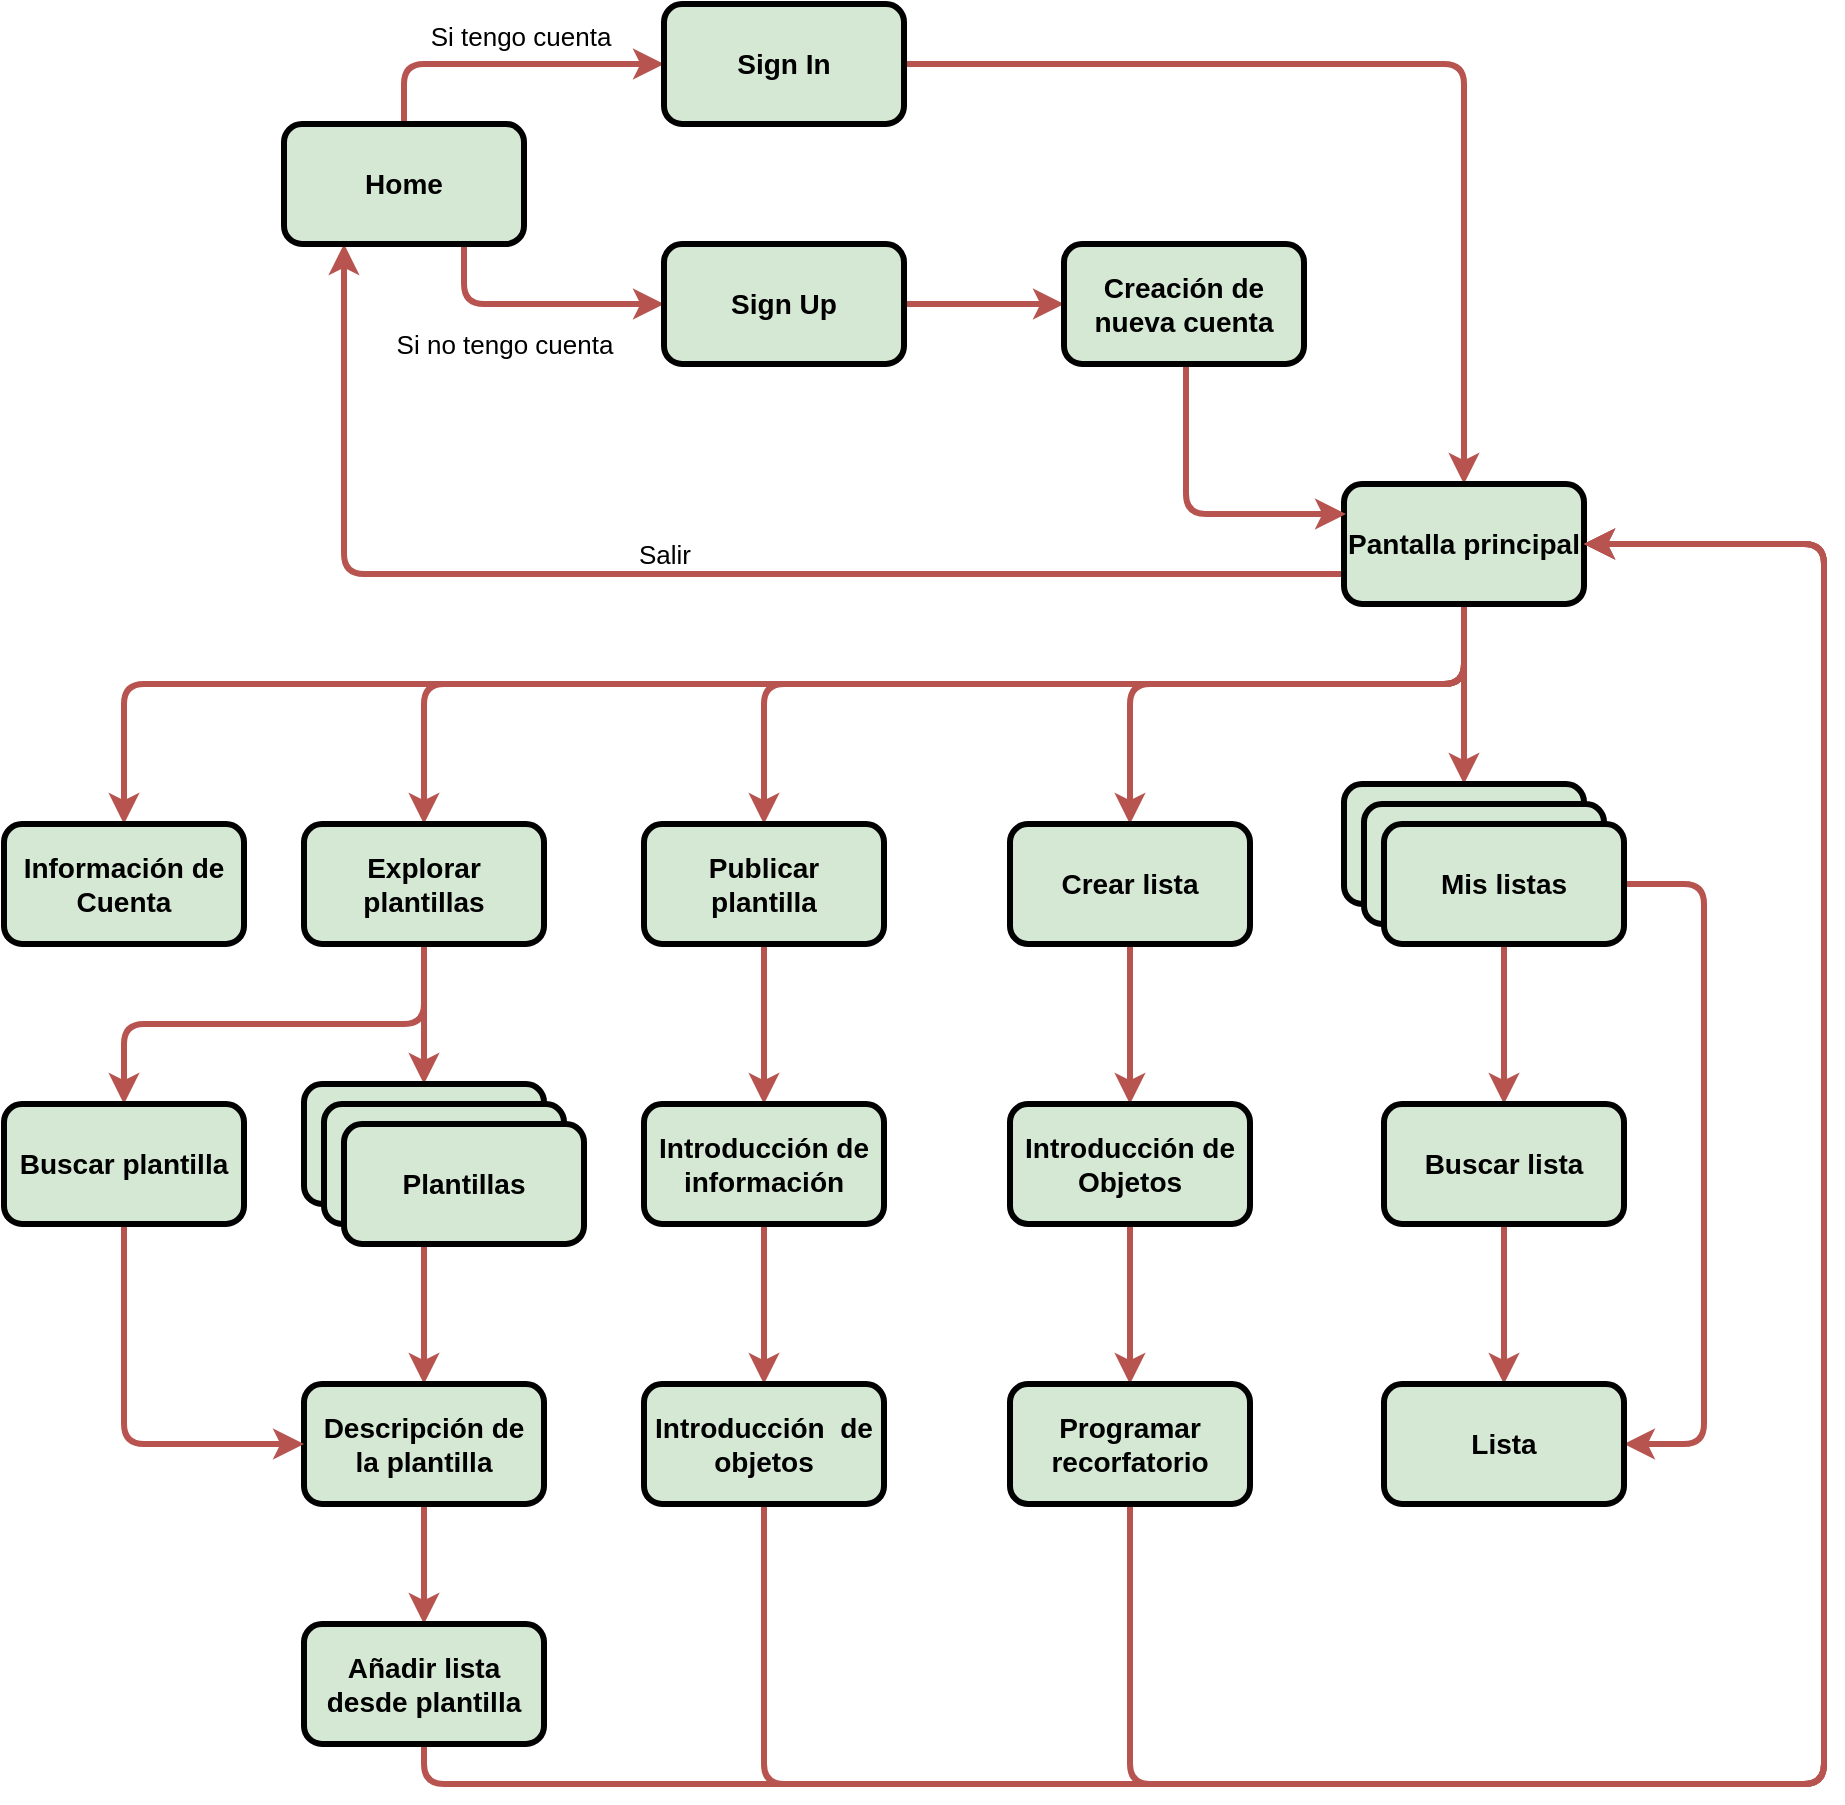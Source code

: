 <mxfile version="12.3.2" type="google" pages="1"><diagram id="U19auB5hQg0OxHUZx0O8" name="Page-1"><mxGraphModel dx="2178" dy="790" grid="1" gridSize="10" guides="1" tooltips="1" connect="1" arrows="1" fold="1" page="1" pageScale="1" pageWidth="827" pageHeight="1169" math="0" shadow="0"><root><mxCell id="0"/><mxCell id="1" parent="0"/><mxCell id="VNmKtHceqPt3xn79NUjo-8" value="" style="edgeStyle=orthogonalEdgeStyle;orthogonalLoop=1;jettySize=auto;html=1;strokeWidth=3;exitX=0.75;exitY=1;exitDx=0;exitDy=0;entryX=0;entryY=0.5;entryDx=0;entryDy=0;rounded=1;fillColor=#f8cecc;strokeColor=#b85450;" edge="1" parent="1" source="VNmKtHceqPt3xn79NUjo-10" target="VNmKtHceqPt3xn79NUjo-7"><mxGeometry relative="1" as="geometry"><Array as="points"><mxPoint x="140" y="250"/></Array></mxGeometry></mxCell><mxCell id="VNmKtHceqPt3xn79NUjo-11" value="" style="edgeStyle=orthogonalEdgeStyle;rounded=1;orthogonalLoop=1;jettySize=auto;html=1;strokeWidth=3;entryX=0.5;entryY=0;entryDx=0;entryDy=0;startArrow=classic;startFill=1;endArrow=none;endFill=0;fillColor=#f8cecc;strokeColor=#b85450;" edge="1" parent="1" source="VNmKtHceqPt3xn79NUjo-1" target="VNmKtHceqPt3xn79NUjo-10"><mxGeometry relative="1" as="geometry"/></mxCell><mxCell id="VNmKtHceqPt3xn79NUjo-15" value="&lt;font style=&quot;font-size: 13px&quot; face=&quot;Arial&quot;&gt;Si tengo cuenta&lt;/font&gt;" style="text;html=1;align=center;verticalAlign=middle;resizable=0;points=[];;labelBackgroundColor=#ffffff;" vertex="1" connectable="0" parent="VNmKtHceqPt3xn79NUjo-11"><mxGeometry x="0.013" y="1" relative="1" as="geometry"><mxPoint x="9" y="-15" as="offset"/></mxGeometry></mxCell><mxCell id="VNmKtHceqPt3xn79NUjo-23" value="" style="edgeStyle=orthogonalEdgeStyle;rounded=1;orthogonalLoop=1;jettySize=auto;html=1;startArrow=none;startFill=0;endArrow=classic;endFill=1;strokeWidth=3;fillColor=#f8cecc;strokeColor=#b85450;" edge="1" parent="1" source="VNmKtHceqPt3xn79NUjo-1" target="VNmKtHceqPt3xn79NUjo-22"><mxGeometry relative="1" as="geometry"/></mxCell><mxCell id="VNmKtHceqPt3xn79NUjo-1" value="&lt;font face=&quot;Arial&quot;&gt;&lt;b&gt;&lt;font style=&quot;font-size: 14px&quot;&gt;Sign In&lt;/font&gt;&lt;/b&gt;&lt;br&gt;&lt;/font&gt;" style="rounded=1;whiteSpace=wrap;html=1;strokeWidth=3;fillColor=#d5e8d4;strokeColor=#000000;" vertex="1" parent="1"><mxGeometry x="240" y="100" width="120" height="60" as="geometry"/></mxCell><mxCell id="VNmKtHceqPt3xn79NUjo-25" style="edgeStyle=orthogonalEdgeStyle;rounded=1;orthogonalLoop=1;jettySize=auto;html=1;exitX=0.5;exitY=1;exitDx=0;exitDy=0;entryX=0.5;entryY=0;entryDx=0;entryDy=0;startArrow=none;startFill=0;endArrow=classic;endFill=1;strokeWidth=3;fillColor=#f8cecc;strokeColor=#b85450;" edge="1" parent="1" source="VNmKtHceqPt3xn79NUjo-22" target="VNmKtHceqPt3xn79NUjo-18"><mxGeometry relative="1" as="geometry"/></mxCell><mxCell id="VNmKtHceqPt3xn79NUjo-27" value="" style="edgeStyle=orthogonalEdgeStyle;rounded=1;orthogonalLoop=1;jettySize=auto;html=1;startArrow=none;startFill=0;endArrow=classic;endFill=1;strokeWidth=3;fillColor=#f8cecc;strokeColor=#b85450;" edge="1" parent="1" source="VNmKtHceqPt3xn79NUjo-22" target="VNmKtHceqPt3xn79NUjo-26"><mxGeometry relative="1" as="geometry"><Array as="points"><mxPoint x="640" y="440"/><mxPoint x="473" y="440"/></Array></mxGeometry></mxCell><mxCell id="VNmKtHceqPt3xn79NUjo-33" value="" style="edgeStyle=orthogonalEdgeStyle;rounded=1;orthogonalLoop=1;jettySize=auto;html=1;startArrow=none;startFill=0;endArrow=classic;endFill=1;strokeWidth=3;fillColor=#f8cecc;strokeColor=#b85450;" edge="1" parent="1" source="VNmKtHceqPt3xn79NUjo-22" target="VNmKtHceqPt3xn79NUjo-32"><mxGeometry relative="1" as="geometry"><Array as="points"><mxPoint x="640" y="440"/><mxPoint x="290" y="440"/></Array></mxGeometry></mxCell><mxCell id="VNmKtHceqPt3xn79NUjo-43" style="edgeStyle=orthogonalEdgeStyle;rounded=1;orthogonalLoop=1;jettySize=auto;html=1;exitX=0.5;exitY=1;exitDx=0;exitDy=0;startArrow=none;startFill=0;endArrow=classic;endFill=1;strokeWidth=3;fillColor=#f8cecc;strokeColor=#b85450;" edge="1" parent="1" source="VNmKtHceqPt3xn79NUjo-22" target="VNmKtHceqPt3xn79NUjo-40"><mxGeometry relative="1" as="geometry"><Array as="points"><mxPoint x="640" y="440"/><mxPoint x="120" y="440"/></Array></mxGeometry></mxCell><mxCell id="VNmKtHceqPt3xn79NUjo-54" style="edgeStyle=orthogonalEdgeStyle;rounded=1;orthogonalLoop=1;jettySize=auto;html=1;exitX=0.5;exitY=1;exitDx=0;exitDy=0;entryX=0.5;entryY=0;entryDx=0;entryDy=0;startArrow=none;startFill=0;endArrow=classic;endFill=1;strokeWidth=3;fillColor=#f8cecc;strokeColor=#b85450;" edge="1" parent="1" source="VNmKtHceqPt3xn79NUjo-22" target="VNmKtHceqPt3xn79NUjo-53"><mxGeometry relative="1" as="geometry"><Array as="points"><mxPoint x="640" y="440"/><mxPoint x="-30" y="440"/></Array></mxGeometry></mxCell><mxCell id="VNmKtHceqPt3xn79NUjo-55" style="edgeStyle=orthogonalEdgeStyle;rounded=1;orthogonalLoop=1;jettySize=auto;html=1;exitX=0;exitY=0.75;exitDx=0;exitDy=0;entryX=0.25;entryY=1;entryDx=0;entryDy=0;startArrow=none;startFill=0;endArrow=classic;endFill=1;strokeWidth=3;fillColor=#f8cecc;strokeColor=#b85450;" edge="1" parent="1" source="VNmKtHceqPt3xn79NUjo-22" target="VNmKtHceqPt3xn79NUjo-10"><mxGeometry relative="1" as="geometry"/></mxCell><mxCell id="VNmKtHceqPt3xn79NUjo-22" value="&lt;font face=&quot;Arial&quot;&gt;&lt;b&gt;&lt;font style=&quot;font-size: 14px&quot;&gt;Pantalla principal&lt;br&gt;&lt;/font&gt;&lt;/b&gt;&lt;/font&gt;" style="rounded=1;whiteSpace=wrap;html=1;strokeWidth=3;fillColor=#d5e8d4;strokeColor=#000000;" vertex="1" parent="1"><mxGeometry x="580" y="340" width="120" height="60" as="geometry"/></mxCell><mxCell id="VNmKtHceqPt3xn79NUjo-36" value="" style="edgeStyle=orthogonalEdgeStyle;rounded=1;orthogonalLoop=1;jettySize=auto;html=1;startArrow=none;startFill=0;endArrow=classic;endFill=1;strokeWidth=3;fillColor=#f8cecc;strokeColor=#b85450;" edge="1" parent="1" source="VNmKtHceqPt3xn79NUjo-32" target="VNmKtHceqPt3xn79NUjo-35"><mxGeometry relative="1" as="geometry"/></mxCell><mxCell id="VNmKtHceqPt3xn79NUjo-32" value="&lt;div&gt;&lt;font face=&quot;Arial&quot;&gt;&lt;b&gt;&lt;font style=&quot;font-size: 14px&quot;&gt;Publicar &lt;br&gt;&lt;/font&gt;&lt;/b&gt;&lt;/font&gt;&lt;/div&gt;&lt;div&gt;&lt;font face=&quot;Arial&quot;&gt;&lt;b&gt;&lt;font style=&quot;font-size: 14px&quot;&gt;plantilla&lt;/font&gt;&lt;/b&gt;&lt;/font&gt;&lt;/div&gt;" style="rounded=1;whiteSpace=wrap;html=1;strokeWidth=3;fillColor=#d5e8d4;strokeColor=#000000;" vertex="1" parent="1"><mxGeometry x="230" y="510" width="120" height="60" as="geometry"/></mxCell><mxCell id="VNmKtHceqPt3xn79NUjo-38" value="" style="edgeStyle=orthogonalEdgeStyle;rounded=1;orthogonalLoop=1;jettySize=auto;html=1;startArrow=none;startFill=0;endArrow=classic;endFill=1;strokeWidth=3;fillColor=#f8cecc;strokeColor=#b85450;" edge="1" parent="1" source="VNmKtHceqPt3xn79NUjo-35" target="VNmKtHceqPt3xn79NUjo-37"><mxGeometry relative="1" as="geometry"/></mxCell><mxCell id="VNmKtHceqPt3xn79NUjo-35" value="&lt;div&gt;&lt;font face=&quot;Arial&quot;&gt;&lt;b&gt;&lt;font style=&quot;font-size: 14px&quot;&gt;Introducción de información&lt;br&gt;&lt;/font&gt;&lt;/b&gt;&lt;/font&gt;&lt;/div&gt;" style="rounded=1;whiteSpace=wrap;html=1;strokeWidth=3;fillColor=#d5e8d4;strokeColor=#000000;" vertex="1" parent="1"><mxGeometry x="230" y="650" width="120" height="60" as="geometry"/></mxCell><mxCell id="VNmKtHceqPt3xn79NUjo-39" style="edgeStyle=orthogonalEdgeStyle;rounded=1;orthogonalLoop=1;jettySize=auto;html=1;exitX=0.5;exitY=1;exitDx=0;exitDy=0;entryX=1;entryY=0.5;entryDx=0;entryDy=0;startArrow=none;startFill=0;endArrow=classic;endFill=1;strokeWidth=3;fillColor=#f8cecc;strokeColor=#b85450;" edge="1" parent="1" source="VNmKtHceqPt3xn79NUjo-37" target="VNmKtHceqPt3xn79NUjo-22"><mxGeometry relative="1" as="geometry"><Array as="points"><mxPoint x="290" y="990"/><mxPoint x="820" y="990"/><mxPoint x="820" y="370"/></Array></mxGeometry></mxCell><mxCell id="VNmKtHceqPt3xn79NUjo-37" value="&lt;div&gt;&lt;font face=&quot;Arial&quot;&gt;&lt;b&gt;&lt;font style=&quot;font-size: 14px&quot;&gt;Introducción&amp;nbsp; de objetos&lt;br&gt;&lt;/font&gt;&lt;/b&gt;&lt;/font&gt;&lt;/div&gt;" style="rounded=1;whiteSpace=wrap;html=1;strokeWidth=3;fillColor=#d5e8d4;strokeColor=#000000;" vertex="1" parent="1"><mxGeometry x="230" y="790" width="120" height="60" as="geometry"/></mxCell><mxCell id="VNmKtHceqPt3xn79NUjo-29" value="" style="edgeStyle=orthogonalEdgeStyle;rounded=1;orthogonalLoop=1;jettySize=auto;html=1;startArrow=none;startFill=0;endArrow=classic;endFill=1;strokeWidth=3;fillColor=#f8cecc;strokeColor=#b85450;" edge="1" parent="1" source="VNmKtHceqPt3xn79NUjo-26" target="VNmKtHceqPt3xn79NUjo-28"><mxGeometry relative="1" as="geometry"/></mxCell><mxCell id="VNmKtHceqPt3xn79NUjo-26" value="&lt;font face=&quot;Arial&quot;&gt;&lt;b&gt;&lt;font style=&quot;font-size: 14px&quot;&gt;Crear lista&lt;br&gt;&lt;/font&gt;&lt;/b&gt;&lt;/font&gt;" style="rounded=1;whiteSpace=wrap;html=1;strokeWidth=3;fillColor=#d5e8d4;strokeColor=#000000;" vertex="1" parent="1"><mxGeometry x="413" y="510" width="120" height="60" as="geometry"/></mxCell><mxCell id="VNmKtHceqPt3xn79NUjo-31" value="" style="edgeStyle=orthogonalEdgeStyle;rounded=1;orthogonalLoop=1;jettySize=auto;html=1;startArrow=none;startFill=0;endArrow=classic;endFill=1;strokeWidth=3;fillColor=#f8cecc;strokeColor=#b85450;" edge="1" parent="1" source="VNmKtHceqPt3xn79NUjo-28" target="VNmKtHceqPt3xn79NUjo-30"><mxGeometry relative="1" as="geometry"/></mxCell><mxCell id="VNmKtHceqPt3xn79NUjo-28" value="&lt;div&gt;&lt;font face=&quot;Arial&quot;&gt;&lt;b&gt;&lt;font style=&quot;font-size: 14px&quot;&gt;Introducción de &lt;br&gt;&lt;/font&gt;&lt;/b&gt;&lt;/font&gt;&lt;/div&gt;&lt;div&gt;&lt;font face=&quot;Arial&quot;&gt;&lt;b&gt;&lt;font style=&quot;font-size: 14px&quot;&gt;Objetos&lt;br&gt;&lt;/font&gt;&lt;/b&gt;&lt;/font&gt;&lt;/div&gt;" style="rounded=1;whiteSpace=wrap;html=1;strokeWidth=3;fillColor=#d5e8d4;strokeColor=#000000;" vertex="1" parent="1"><mxGeometry x="413" y="650" width="120" height="60" as="geometry"/></mxCell><mxCell id="VNmKtHceqPt3xn79NUjo-34" style="edgeStyle=orthogonalEdgeStyle;rounded=1;orthogonalLoop=1;jettySize=auto;html=1;exitX=0.5;exitY=1;exitDx=0;exitDy=0;entryX=1;entryY=0.5;entryDx=0;entryDy=0;startArrow=none;startFill=0;endArrow=classic;endFill=1;strokeWidth=3;fillColor=#f8cecc;strokeColor=#b85450;" edge="1" parent="1" source="VNmKtHceqPt3xn79NUjo-30" target="VNmKtHceqPt3xn79NUjo-22"><mxGeometry relative="1" as="geometry"><Array as="points"><mxPoint x="473" y="990"/><mxPoint x="820" y="990"/><mxPoint x="820" y="370"/></Array></mxGeometry></mxCell><mxCell id="VNmKtHceqPt3xn79NUjo-30" value="&lt;div&gt;&lt;font face=&quot;Arial&quot;&gt;&lt;b&gt;&lt;font style=&quot;font-size: 14px&quot;&gt;Programar recorfatorio&lt;br&gt;&lt;/font&gt;&lt;/b&gt;&lt;/font&gt;&lt;/div&gt;" style="rounded=1;whiteSpace=wrap;html=1;strokeWidth=3;fillColor=#d5e8d4;strokeColor=#000000;" vertex="1" parent="1"><mxGeometry x="413" y="790" width="120" height="60" as="geometry"/></mxCell><mxCell id="VNmKtHceqPt3xn79NUjo-18" value="" style="rounded=1;whiteSpace=wrap;html=1;strokeWidth=3;fillColor=#d5e8d4;strokeColor=#000000;" vertex="1" parent="1"><mxGeometry x="580" y="490" width="120" height="60" as="geometry"/></mxCell><mxCell id="VNmKtHceqPt3xn79NUjo-10" value="&lt;div&gt;&lt;b&gt;&lt;font style=&quot;font-size: 14px&quot; face=&quot;Arial&quot;&gt;Home&lt;br&gt;&lt;/font&gt;&lt;/b&gt;&lt;/div&gt;" style="rounded=1;whiteSpace=wrap;html=1;strokeWidth=3;fillColor=#d5e8d4;strokeColor=#000000;" vertex="1" parent="1"><mxGeometry x="50" y="160" width="120" height="60" as="geometry"/></mxCell><mxCell id="VNmKtHceqPt3xn79NUjo-17" value="" style="edgeStyle=orthogonalEdgeStyle;rounded=1;orthogonalLoop=1;jettySize=auto;html=1;startArrow=none;startFill=0;endArrow=classic;endFill=1;strokeWidth=3;fillColor=#f8cecc;strokeColor=#b85450;" edge="1" parent="1" source="VNmKtHceqPt3xn79NUjo-7" target="VNmKtHceqPt3xn79NUjo-16"><mxGeometry relative="1" as="geometry"/></mxCell><mxCell id="VNmKtHceqPt3xn79NUjo-7" value="&lt;font face=&quot;Arial&quot;&gt;&lt;b&gt;&lt;font style=&quot;font-size: 14px&quot;&gt;Sign Up&lt;br&gt;&lt;/font&gt;&lt;/b&gt;&lt;/font&gt;" style="rounded=1;whiteSpace=wrap;html=1;strokeWidth=3;fillColor=#d5e8d4;strokeColor=#000000;" vertex="1" parent="1"><mxGeometry x="240" y="220" width="120" height="60" as="geometry"/></mxCell><mxCell id="VNmKtHceqPt3xn79NUjo-24" style="edgeStyle=orthogonalEdgeStyle;rounded=1;orthogonalLoop=1;jettySize=auto;html=1;exitX=0.5;exitY=1;exitDx=0;exitDy=0;entryX=0;entryY=0.25;entryDx=0;entryDy=0;startArrow=none;startFill=0;endArrow=classic;endFill=1;strokeWidth=3;fillColor=#f8cecc;strokeColor=#b85450;" edge="1" parent="1"><mxGeometry relative="1" as="geometry"><mxPoint x="501" y="280" as="sourcePoint"/><mxPoint x="581" y="355" as="targetPoint"/><Array as="points"><mxPoint x="501" y="355"/></Array></mxGeometry></mxCell><mxCell id="VNmKtHceqPt3xn79NUjo-16" value="&lt;div&gt;&lt;font face=&quot;Arial&quot;&gt;&lt;b&gt;&lt;font style=&quot;font-size: 14px&quot;&gt;Creación de nueva cuenta&lt;br&gt;&lt;/font&gt;&lt;/b&gt;&lt;/font&gt;&lt;/div&gt;" style="rounded=1;whiteSpace=wrap;html=1;strokeWidth=3;fillColor=#d5e8d4;strokeColor=#000000;" vertex="1" parent="1"><mxGeometry x="440" y="220" width="120" height="60" as="geometry"/></mxCell><mxCell id="VNmKtHceqPt3xn79NUjo-14" value="&lt;font style=&quot;font-size: 13px&quot; face=&quot;Arial&quot;&gt;Si no tengo cuenta&lt;/font&gt;" style="text;html=1;align=center;verticalAlign=middle;resizable=0;points=[];;autosize=1;" vertex="1" parent="1"><mxGeometry x="100" y="260" width="120" height="20" as="geometry"/></mxCell><mxCell id="VNmKtHceqPt3xn79NUjo-20" value="" style="rounded=1;whiteSpace=wrap;html=1;strokeWidth=3;fillColor=#d5e8d4;strokeColor=#000000;" vertex="1" parent="1"><mxGeometry x="590" y="500" width="120" height="60" as="geometry"/></mxCell><mxCell id="VNmKtHceqPt3xn79NUjo-60" value="" style="edgeStyle=orthogonalEdgeStyle;rounded=1;orthogonalLoop=1;jettySize=auto;html=1;startArrow=none;startFill=0;endArrow=classic;endFill=1;strokeWidth=3;fillColor=#f8cecc;strokeColor=#b85450;" edge="1" parent="1" source="VNmKtHceqPt3xn79NUjo-21" target="VNmKtHceqPt3xn79NUjo-59"><mxGeometry relative="1" as="geometry"/></mxCell><mxCell id="VNmKtHceqPt3xn79NUjo-64" style="edgeStyle=orthogonalEdgeStyle;rounded=1;orthogonalLoop=1;jettySize=auto;html=1;exitX=1;exitY=0.5;exitDx=0;exitDy=0;entryX=1;entryY=0.5;entryDx=0;entryDy=0;startArrow=none;startFill=0;endArrow=classic;endFill=1;strokeWidth=3;fillColor=#f8cecc;strokeColor=#b85450;" edge="1" parent="1" source="VNmKtHceqPt3xn79NUjo-21" target="VNmKtHceqPt3xn79NUjo-61"><mxGeometry relative="1" as="geometry"><Array as="points"><mxPoint x="760" y="540"/><mxPoint x="760" y="820"/></Array></mxGeometry></mxCell><mxCell id="VNmKtHceqPt3xn79NUjo-21" value="&lt;b&gt;&lt;font style=&quot;font-size: 14px&quot; face=&quot;Arial&quot;&gt;Mis listas&lt;/font&gt;&lt;/b&gt;" style="rounded=1;whiteSpace=wrap;html=1;strokeWidth=3;fillColor=#d5e8d4;strokeColor=#000000;" vertex="1" parent="1"><mxGeometry x="600" y="510" width="120" height="60" as="geometry"/></mxCell><mxCell id="VNmKtHceqPt3xn79NUjo-62" value="" style="edgeStyle=orthogonalEdgeStyle;rounded=1;orthogonalLoop=1;jettySize=auto;html=1;startArrow=none;startFill=0;endArrow=classic;endFill=1;strokeWidth=3;fillColor=#f8cecc;strokeColor=#b85450;" edge="1" parent="1" source="VNmKtHceqPt3xn79NUjo-59" target="VNmKtHceqPt3xn79NUjo-61"><mxGeometry relative="1" as="geometry"/></mxCell><mxCell id="VNmKtHceqPt3xn79NUjo-59" value="&lt;b&gt;&lt;font style=&quot;font-size: 14px&quot; face=&quot;Arial&quot;&gt;Buscar lista&lt;br&gt;&lt;/font&gt;&lt;/b&gt;" style="rounded=1;whiteSpace=wrap;html=1;strokeWidth=3;fillColor=#d5e8d4;strokeColor=#000000;" vertex="1" parent="1"><mxGeometry x="600" y="650" width="120" height="60" as="geometry"/></mxCell><mxCell id="VNmKtHceqPt3xn79NUjo-61" value="&lt;b&gt;&lt;font style=&quot;font-size: 14px&quot; face=&quot;Arial&quot;&gt;Lista&lt;br&gt;&lt;/font&gt;&lt;/b&gt;" style="rounded=1;whiteSpace=wrap;html=1;strokeWidth=3;fillColor=#d5e8d4;strokeColor=#000000;" vertex="1" parent="1"><mxGeometry x="600" y="790" width="120" height="60" as="geometry"/></mxCell><mxCell id="VNmKtHceqPt3xn79NUjo-47" style="edgeStyle=orthogonalEdgeStyle;rounded=1;orthogonalLoop=1;jettySize=auto;html=1;exitX=0.5;exitY=1;exitDx=0;exitDy=0;entryX=0.5;entryY=0;entryDx=0;entryDy=0;startArrow=none;startFill=0;endArrow=classic;endFill=1;strokeWidth=3;fillColor=#f8cecc;strokeColor=#b85450;" edge="1" parent="1" source="VNmKtHceqPt3xn79NUjo-40" target="VNmKtHceqPt3xn79NUjo-44"><mxGeometry relative="1" as="geometry"/></mxCell><mxCell id="VNmKtHceqPt3xn79NUjo-63" style="edgeStyle=orthogonalEdgeStyle;rounded=1;orthogonalLoop=1;jettySize=auto;html=1;exitX=0.5;exitY=1;exitDx=0;exitDy=0;startArrow=none;startFill=0;endArrow=classic;endFill=1;strokeWidth=3;entryX=0.5;entryY=0;entryDx=0;entryDy=0;fillColor=#f8cecc;strokeColor=#b85450;" edge="1" parent="1" source="VNmKtHceqPt3xn79NUjo-40" target="VNmKtHceqPt3xn79NUjo-65"><mxGeometry relative="1" as="geometry"><mxPoint x="-60" y="670" as="targetPoint"/></mxGeometry></mxCell><mxCell id="VNmKtHceqPt3xn79NUjo-40" value="&lt;div&gt;&lt;font face=&quot;Arial&quot;&gt;&lt;b&gt;&lt;font style=&quot;font-size: 14px&quot;&gt;Explorar plantillas&lt;br&gt;&lt;/font&gt;&lt;/b&gt;&lt;/font&gt;&lt;/div&gt;" style="rounded=1;whiteSpace=wrap;html=1;strokeWidth=3;fillColor=#d5e8d4;strokeColor=#000000;" vertex="1" parent="1"><mxGeometry x="60" y="510" width="120" height="60" as="geometry"/></mxCell><mxCell id="VNmKtHceqPt3xn79NUjo-44" value="" style="rounded=1;whiteSpace=wrap;html=1;strokeWidth=3;fillColor=#d5e8d4;strokeColor=#000000;" vertex="1" parent="1"><mxGeometry x="60" y="640" width="120" height="60" as="geometry"/></mxCell><mxCell id="VNmKtHceqPt3xn79NUjo-45" value="" style="rounded=1;whiteSpace=wrap;html=1;strokeWidth=3;fillColor=#d5e8d4;strokeColor=#000000;" vertex="1" parent="1"><mxGeometry x="70" y="650" width="120" height="60" as="geometry"/></mxCell><mxCell id="VNmKtHceqPt3xn79NUjo-49" value="" style="edgeStyle=orthogonalEdgeStyle;rounded=1;orthogonalLoop=1;jettySize=auto;html=1;startArrow=none;startFill=0;endArrow=classic;endFill=1;strokeWidth=3;fillColor=#f8cecc;strokeColor=#b85450;" edge="1" parent="1" source="VNmKtHceqPt3xn79NUjo-46" target="VNmKtHceqPt3xn79NUjo-48"><mxGeometry relative="1" as="geometry"><Array as="points"><mxPoint x="120" y="730"/><mxPoint x="120" y="730"/></Array></mxGeometry></mxCell><mxCell id="VNmKtHceqPt3xn79NUjo-46" value="&lt;b&gt;&lt;font style=&quot;font-size: 14px&quot; face=&quot;Arial&quot;&gt;Plantillas&lt;br&gt;&lt;/font&gt;&lt;/b&gt;" style="rounded=1;whiteSpace=wrap;html=1;strokeWidth=3;fillColor=#d5e8d4;strokeColor=#000000;" vertex="1" parent="1"><mxGeometry x="80" y="660" width="120" height="60" as="geometry"/></mxCell><mxCell id="VNmKtHceqPt3xn79NUjo-51" value="" style="edgeStyle=orthogonalEdgeStyle;rounded=1;orthogonalLoop=1;jettySize=auto;html=1;startArrow=none;startFill=0;endArrow=classic;endFill=1;strokeWidth=3;fillColor=#f8cecc;strokeColor=#b85450;" edge="1" parent="1" source="VNmKtHceqPt3xn79NUjo-48" target="VNmKtHceqPt3xn79NUjo-50"><mxGeometry relative="1" as="geometry"/></mxCell><mxCell id="VNmKtHceqPt3xn79NUjo-48" value="&lt;div&gt;&lt;b&gt;&lt;font style=&quot;font-size: 14px&quot; face=&quot;Arial&quot;&gt;Descripción de&lt;/font&gt;&lt;/b&gt;&lt;/div&gt;&lt;div&gt;&lt;b&gt;&lt;font style=&quot;font-size: 14px&quot; face=&quot;Arial&quot;&gt;la plantilla&lt;br&gt;&lt;/font&gt;&lt;/b&gt;&lt;/div&gt;" style="rounded=1;whiteSpace=wrap;html=1;strokeWidth=3;fillColor=#d5e8d4;strokeColor=#000000;" vertex="1" parent="1"><mxGeometry x="60" y="790" width="120" height="60" as="geometry"/></mxCell><mxCell id="VNmKtHceqPt3xn79NUjo-52" style="edgeStyle=orthogonalEdgeStyle;rounded=1;orthogonalLoop=1;jettySize=auto;html=1;exitX=0.5;exitY=1;exitDx=0;exitDy=0;entryX=1;entryY=0.5;entryDx=0;entryDy=0;startArrow=none;startFill=0;endArrow=classic;endFill=1;strokeWidth=3;fillColor=#f8cecc;strokeColor=#b85450;" edge="1" parent="1" source="VNmKtHceqPt3xn79NUjo-50" target="VNmKtHceqPt3xn79NUjo-22"><mxGeometry relative="1" as="geometry"><Array as="points"><mxPoint x="120" y="990"/><mxPoint x="820" y="990"/><mxPoint x="820" y="370"/></Array></mxGeometry></mxCell><mxCell id="VNmKtHceqPt3xn79NUjo-50" value="&lt;div&gt;&lt;b&gt;&lt;font style=&quot;font-size: 14px&quot; face=&quot;Arial&quot;&gt;Añadir lista desde plantilla&lt;br&gt;&lt;/font&gt;&lt;/b&gt;&lt;/div&gt;" style="rounded=1;whiteSpace=wrap;html=1;strokeWidth=3;fillColor=#d5e8d4;strokeColor=#000000;" vertex="1" parent="1"><mxGeometry x="60" y="910" width="120" height="60" as="geometry"/></mxCell><mxCell id="VNmKtHceqPt3xn79NUjo-53" value="&lt;div&gt;&lt;font face=&quot;Arial&quot;&gt;&lt;b&gt;&lt;font style=&quot;font-size: 14px&quot;&gt;Información de Cuenta&lt;br&gt;&lt;/font&gt;&lt;/b&gt;&lt;/font&gt;&lt;/div&gt;" style="rounded=1;whiteSpace=wrap;html=1;strokeWidth=3;fillColor=#d5e8d4;strokeColor=#000000;" vertex="1" parent="1"><mxGeometry x="-90" y="510" width="120" height="60" as="geometry"/></mxCell><mxCell id="VNmKtHceqPt3xn79NUjo-56" value="&lt;font style=&quot;font-size: 13px&quot; face=&quot;Arial&quot;&gt;Salir&lt;/font&gt;" style="text;html=1;align=center;verticalAlign=middle;resizable=0;points=[];;autosize=1;" vertex="1" parent="1"><mxGeometry x="220" y="365" width="40" height="20" as="geometry"/></mxCell><mxCell id="VNmKtHceqPt3xn79NUjo-66" style="edgeStyle=orthogonalEdgeStyle;rounded=1;orthogonalLoop=1;jettySize=auto;html=1;exitX=0.5;exitY=1;exitDx=0;exitDy=0;entryX=0;entryY=0.5;entryDx=0;entryDy=0;startArrow=none;startFill=0;endArrow=classic;endFill=1;strokeWidth=3;fillColor=#f8cecc;strokeColor=#b85450;" edge="1" parent="1" source="VNmKtHceqPt3xn79NUjo-65" target="VNmKtHceqPt3xn79NUjo-48"><mxGeometry relative="1" as="geometry"/></mxCell><mxCell id="VNmKtHceqPt3xn79NUjo-65" value="&lt;div&gt;&lt;font face=&quot;Arial&quot;&gt;&lt;b&gt;&lt;font style=&quot;font-size: 14px&quot;&gt;Buscar plantilla&lt;br&gt;&lt;/font&gt;&lt;/b&gt;&lt;/font&gt;&lt;/div&gt;" style="rounded=1;whiteSpace=wrap;html=1;strokeWidth=3;fillColor=#d5e8d4;strokeColor=#000000;" vertex="1" parent="1"><mxGeometry x="-90" y="650" width="120" height="60" as="geometry"/></mxCell></root></mxGraphModel></diagram></mxfile>